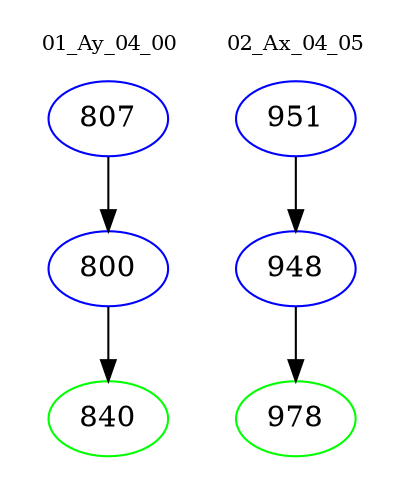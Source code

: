 digraph{
subgraph cluster_0 {
color = white
label = "01_Ay_04_00";
fontsize=10;
T0_807 [label="807", color="blue"]
T0_807 -> T0_800 [color="black"]
T0_800 [label="800", color="blue"]
T0_800 -> T0_840 [color="black"]
T0_840 [label="840", color="green"]
}
subgraph cluster_1 {
color = white
label = "02_Ax_04_05";
fontsize=10;
T1_951 [label="951", color="blue"]
T1_951 -> T1_948 [color="black"]
T1_948 [label="948", color="blue"]
T1_948 -> T1_978 [color="black"]
T1_978 [label="978", color="green"]
}
}
